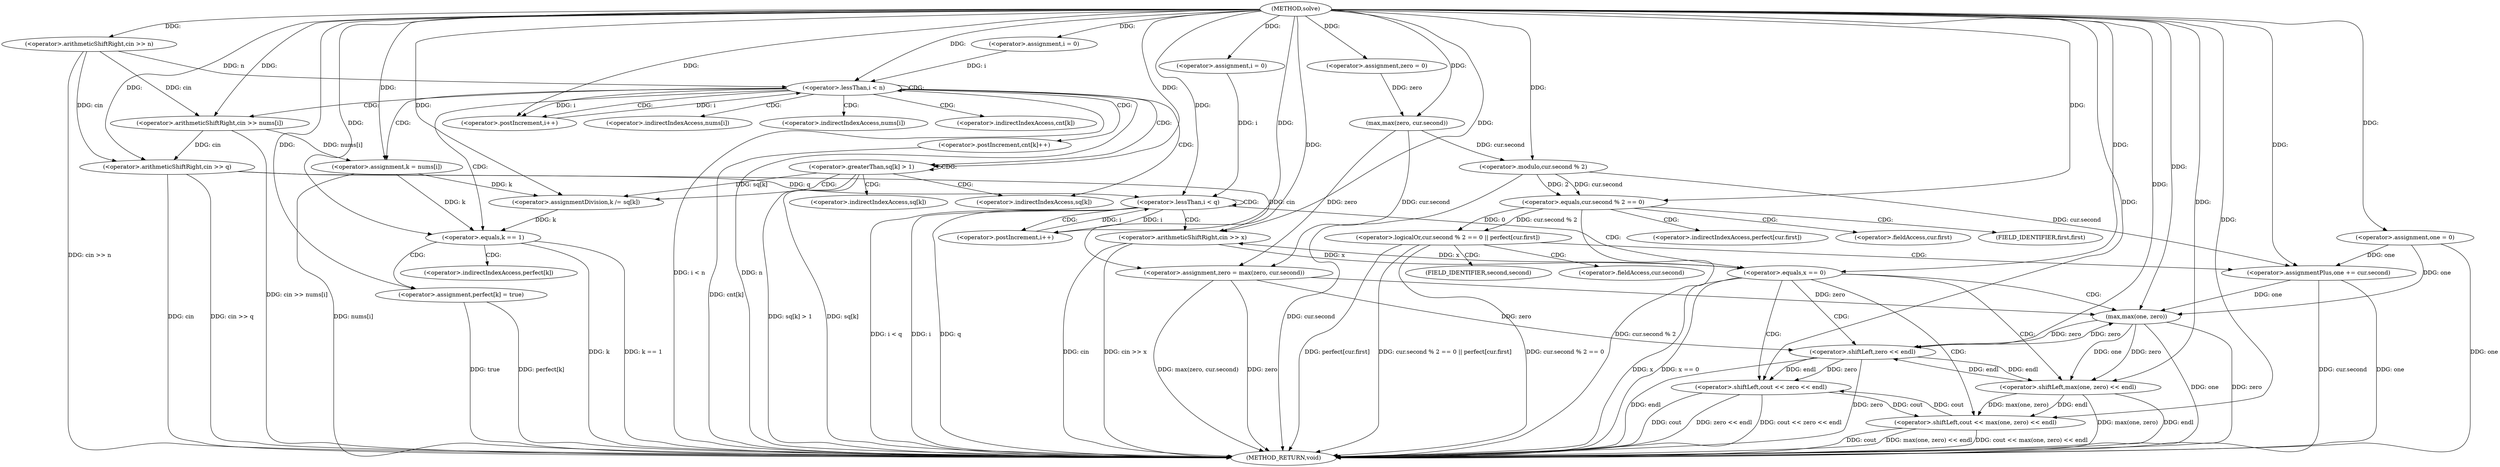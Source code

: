 digraph "solve" {  
"1000104" [label = "(METHOD,solve)" ]
"1000232" [label = "(METHOD_RETURN,void)" ]
"1000108" [label = "(<operator>.arithmeticShiftRight,cin >> n)" ]
"1000161" [label = "(<operator>.arithmeticShiftRight,cin >> q)" ]
"1000165" [label = "(<operator>.assignment,zero = 0)" ]
"1000169" [label = "(<operator>.assignment,one = 0)" ]
"1000117" [label = "(<operator>.assignment,i = 0)" ]
"1000120" [label = "(<operator>.lessThan,i < n)" ]
"1000123" [label = "(<operator>.postIncrement,i++)" ]
"1000174" [label = "(<operator>.assignment,zero = max(zero, cur.second))" ]
"1000202" [label = "(<operator>.assignment,i = 0)" ]
"1000205" [label = "(<operator>.lessThan,i < q)" ]
"1000208" [label = "(<operator>.postIncrement,i++)" ]
"1000126" [label = "(<operator>.arithmeticShiftRight,cin >> nums[i])" ]
"1000132" [label = "(<operator>.assignment,k = nums[i])" ]
"1000157" [label = "(<operator>.postIncrement,cnt[k]++)" ]
"1000182" [label = "(<operator>.logicalOr,cur.second % 2 == 0 || perfect[cur.first])" ]
"1000195" [label = "(<operator>.assignmentPlus,one += cur.second)" ]
"1000212" [label = "(<operator>.arithmeticShiftRight,cin >> x)" ]
"1000138" [label = "(<operator>.greaterThan,sq[k] > 1)" ]
"1000143" [label = "(<operator>.assignmentDivision,k /= sq[k])" ]
"1000149" [label = "(<operator>.equals,k == 1)" ]
"1000152" [label = "(<operator>.assignment,perfect[k] = true)" ]
"1000176" [label = "(max,max(zero, cur.second))" ]
"1000216" [label = "(<operator>.equals,x == 0)" ]
"1000219" [label = "(<operator>.shiftLeft,cout << zero << endl)" ]
"1000183" [label = "(<operator>.equals,cur.second % 2 == 0)" ]
"1000225" [label = "(<operator>.shiftLeft,cout << max(one, zero) << endl)" ]
"1000184" [label = "(<operator>.modulo,cur.second % 2)" ]
"1000221" [label = "(<operator>.shiftLeft,zero << endl)" ]
"1000227" [label = "(<operator>.shiftLeft,max(one, zero) << endl)" ]
"1000228" [label = "(max,max(one, zero))" ]
"1000128" [label = "(<operator>.indirectIndexAccess,nums[i])" ]
"1000134" [label = "(<operator>.indirectIndexAccess,nums[i])" ]
"1000158" [label = "(<operator>.indirectIndexAccess,cnt[k])" ]
"1000190" [label = "(<operator>.indirectIndexAccess,perfect[cur.first])" ]
"1000197" [label = "(<operator>.fieldAccess,cur.second)" ]
"1000139" [label = "(<operator>.indirectIndexAccess,sq[k])" ]
"1000145" [label = "(<operator>.indirectIndexAccess,sq[k])" ]
"1000153" [label = "(<operator>.indirectIndexAccess,perfect[k])" ]
"1000192" [label = "(<operator>.fieldAccess,cur.first)" ]
"1000199" [label = "(FIELD_IDENTIFIER,second,second)" ]
"1000194" [label = "(FIELD_IDENTIFIER,first,first)" ]
  "1000108" -> "1000232"  [ label = "DDG: cin >> n"] 
  "1000120" -> "1000232"  [ label = "DDG: n"] 
  "1000120" -> "1000232"  [ label = "DDG: i < n"] 
  "1000161" -> "1000232"  [ label = "DDG: cin"] 
  "1000161" -> "1000232"  [ label = "DDG: cin >> q"] 
  "1000169" -> "1000232"  [ label = "DDG: one"] 
  "1000174" -> "1000232"  [ label = "DDG: zero"] 
  "1000174" -> "1000232"  [ label = "DDG: max(zero, cur.second)"] 
  "1000184" -> "1000232"  [ label = "DDG: cur.second"] 
  "1000183" -> "1000232"  [ label = "DDG: cur.second % 2"] 
  "1000182" -> "1000232"  [ label = "DDG: cur.second % 2 == 0"] 
  "1000182" -> "1000232"  [ label = "DDG: perfect[cur.first]"] 
  "1000182" -> "1000232"  [ label = "DDG: cur.second % 2 == 0 || perfect[cur.first]"] 
  "1000195" -> "1000232"  [ label = "DDG: one"] 
  "1000195" -> "1000232"  [ label = "DDG: cur.second"] 
  "1000205" -> "1000232"  [ label = "DDG: i"] 
  "1000205" -> "1000232"  [ label = "DDG: q"] 
  "1000205" -> "1000232"  [ label = "DDG: i < q"] 
  "1000212" -> "1000232"  [ label = "DDG: cin"] 
  "1000212" -> "1000232"  [ label = "DDG: cin >> x"] 
  "1000216" -> "1000232"  [ label = "DDG: x"] 
  "1000216" -> "1000232"  [ label = "DDG: x == 0"] 
  "1000225" -> "1000232"  [ label = "DDG: cout"] 
  "1000228" -> "1000232"  [ label = "DDG: one"] 
  "1000228" -> "1000232"  [ label = "DDG: zero"] 
  "1000227" -> "1000232"  [ label = "DDG: max(one, zero)"] 
  "1000227" -> "1000232"  [ label = "DDG: endl"] 
  "1000225" -> "1000232"  [ label = "DDG: max(one, zero) << endl"] 
  "1000225" -> "1000232"  [ label = "DDG: cout << max(one, zero) << endl"] 
  "1000219" -> "1000232"  [ label = "DDG: cout"] 
  "1000221" -> "1000232"  [ label = "DDG: zero"] 
  "1000221" -> "1000232"  [ label = "DDG: endl"] 
  "1000219" -> "1000232"  [ label = "DDG: zero << endl"] 
  "1000219" -> "1000232"  [ label = "DDG: cout << zero << endl"] 
  "1000126" -> "1000232"  [ label = "DDG: cin >> nums[i]"] 
  "1000132" -> "1000232"  [ label = "DDG: nums[i]"] 
  "1000138" -> "1000232"  [ label = "DDG: sq[k]"] 
  "1000138" -> "1000232"  [ label = "DDG: sq[k] > 1"] 
  "1000149" -> "1000232"  [ label = "DDG: k"] 
  "1000149" -> "1000232"  [ label = "DDG: k == 1"] 
  "1000152" -> "1000232"  [ label = "DDG: perfect[k]"] 
  "1000157" -> "1000232"  [ label = "DDG: cnt[k]"] 
  "1000152" -> "1000232"  [ label = "DDG: true"] 
  "1000104" -> "1000165"  [ label = "DDG: "] 
  "1000104" -> "1000169"  [ label = "DDG: "] 
  "1000104" -> "1000108"  [ label = "DDG: "] 
  "1000104" -> "1000117"  [ label = "DDG: "] 
  "1000108" -> "1000161"  [ label = "DDG: cin"] 
  "1000126" -> "1000161"  [ label = "DDG: cin"] 
  "1000104" -> "1000161"  [ label = "DDG: "] 
  "1000176" -> "1000174"  [ label = "DDG: cur.second"] 
  "1000176" -> "1000174"  [ label = "DDG: zero"] 
  "1000104" -> "1000202"  [ label = "DDG: "] 
  "1000117" -> "1000120"  [ label = "DDG: i"] 
  "1000123" -> "1000120"  [ label = "DDG: i"] 
  "1000104" -> "1000120"  [ label = "DDG: "] 
  "1000108" -> "1000120"  [ label = "DDG: n"] 
  "1000120" -> "1000123"  [ label = "DDG: i"] 
  "1000104" -> "1000123"  [ label = "DDG: "] 
  "1000126" -> "1000132"  [ label = "DDG: nums[i]"] 
  "1000104" -> "1000174"  [ label = "DDG: "] 
  "1000184" -> "1000195"  [ label = "DDG: cur.second"] 
  "1000202" -> "1000205"  [ label = "DDG: i"] 
  "1000208" -> "1000205"  [ label = "DDG: i"] 
  "1000104" -> "1000205"  [ label = "DDG: "] 
  "1000161" -> "1000205"  [ label = "DDG: q"] 
  "1000205" -> "1000208"  [ label = "DDG: i"] 
  "1000104" -> "1000208"  [ label = "DDG: "] 
  "1000108" -> "1000126"  [ label = "DDG: cin"] 
  "1000104" -> "1000126"  [ label = "DDG: "] 
  "1000104" -> "1000132"  [ label = "DDG: "] 
  "1000138" -> "1000143"  [ label = "DDG: sq[k]"] 
  "1000104" -> "1000152"  [ label = "DDG: "] 
  "1000165" -> "1000176"  [ label = "DDG: zero"] 
  "1000104" -> "1000176"  [ label = "DDG: "] 
  "1000183" -> "1000182"  [ label = "DDG: cur.second % 2"] 
  "1000183" -> "1000182"  [ label = "DDG: 0"] 
  "1000169" -> "1000195"  [ label = "DDG: one"] 
  "1000104" -> "1000195"  [ label = "DDG: "] 
  "1000161" -> "1000212"  [ label = "DDG: cin"] 
  "1000104" -> "1000212"  [ label = "DDG: "] 
  "1000216" -> "1000212"  [ label = "DDG: x"] 
  "1000104" -> "1000138"  [ label = "DDG: "] 
  "1000132" -> "1000143"  [ label = "DDG: k"] 
  "1000104" -> "1000143"  [ label = "DDG: "] 
  "1000132" -> "1000149"  [ label = "DDG: k"] 
  "1000143" -> "1000149"  [ label = "DDG: k"] 
  "1000104" -> "1000149"  [ label = "DDG: "] 
  "1000184" -> "1000183"  [ label = "DDG: 2"] 
  "1000184" -> "1000183"  [ label = "DDG: cur.second"] 
  "1000104" -> "1000183"  [ label = "DDG: "] 
  "1000212" -> "1000216"  [ label = "DDG: x"] 
  "1000104" -> "1000216"  [ label = "DDG: "] 
  "1000225" -> "1000219"  [ label = "DDG: cout"] 
  "1000104" -> "1000219"  [ label = "DDG: "] 
  "1000221" -> "1000219"  [ label = "DDG: zero"] 
  "1000221" -> "1000219"  [ label = "DDG: endl"] 
  "1000176" -> "1000184"  [ label = "DDG: cur.second"] 
  "1000104" -> "1000184"  [ label = "DDG: "] 
  "1000174" -> "1000221"  [ label = "DDG: zero"] 
  "1000228" -> "1000221"  [ label = "DDG: zero"] 
  "1000104" -> "1000221"  [ label = "DDG: "] 
  "1000227" -> "1000221"  [ label = "DDG: endl"] 
  "1000219" -> "1000225"  [ label = "DDG: cout"] 
  "1000104" -> "1000225"  [ label = "DDG: "] 
  "1000227" -> "1000225"  [ label = "DDG: endl"] 
  "1000227" -> "1000225"  [ label = "DDG: max(one, zero)"] 
  "1000228" -> "1000227"  [ label = "DDG: zero"] 
  "1000228" -> "1000227"  [ label = "DDG: one"] 
  "1000221" -> "1000227"  [ label = "DDG: endl"] 
  "1000104" -> "1000227"  [ label = "DDG: "] 
  "1000169" -> "1000228"  [ label = "DDG: one"] 
  "1000195" -> "1000228"  [ label = "DDG: one"] 
  "1000104" -> "1000228"  [ label = "DDG: "] 
  "1000174" -> "1000228"  [ label = "DDG: zero"] 
  "1000221" -> "1000228"  [ label = "DDG: zero"] 
  "1000120" -> "1000128"  [ label = "CDG: "] 
  "1000120" -> "1000139"  [ label = "CDG: "] 
  "1000120" -> "1000157"  [ label = "CDG: "] 
  "1000120" -> "1000149"  [ label = "CDG: "] 
  "1000120" -> "1000120"  [ label = "CDG: "] 
  "1000120" -> "1000158"  [ label = "CDG: "] 
  "1000120" -> "1000126"  [ label = "CDG: "] 
  "1000120" -> "1000132"  [ label = "CDG: "] 
  "1000120" -> "1000123"  [ label = "CDG: "] 
  "1000120" -> "1000138"  [ label = "CDG: "] 
  "1000120" -> "1000134"  [ label = "CDG: "] 
  "1000205" -> "1000208"  [ label = "CDG: "] 
  "1000205" -> "1000216"  [ label = "CDG: "] 
  "1000205" -> "1000212"  [ label = "CDG: "] 
  "1000205" -> "1000205"  [ label = "CDG: "] 
  "1000182" -> "1000199"  [ label = "CDG: "] 
  "1000182" -> "1000195"  [ label = "CDG: "] 
  "1000182" -> "1000197"  [ label = "CDG: "] 
  "1000138" -> "1000139"  [ label = "CDG: "] 
  "1000138" -> "1000143"  [ label = "CDG: "] 
  "1000138" -> "1000145"  [ label = "CDG: "] 
  "1000138" -> "1000138"  [ label = "CDG: "] 
  "1000149" -> "1000153"  [ label = "CDG: "] 
  "1000149" -> "1000152"  [ label = "CDG: "] 
  "1000183" -> "1000190"  [ label = "CDG: "] 
  "1000183" -> "1000194"  [ label = "CDG: "] 
  "1000183" -> "1000192"  [ label = "CDG: "] 
  "1000216" -> "1000221"  [ label = "CDG: "] 
  "1000216" -> "1000227"  [ label = "CDG: "] 
  "1000216" -> "1000219"  [ label = "CDG: "] 
  "1000216" -> "1000225"  [ label = "CDG: "] 
  "1000216" -> "1000228"  [ label = "CDG: "] 
}
